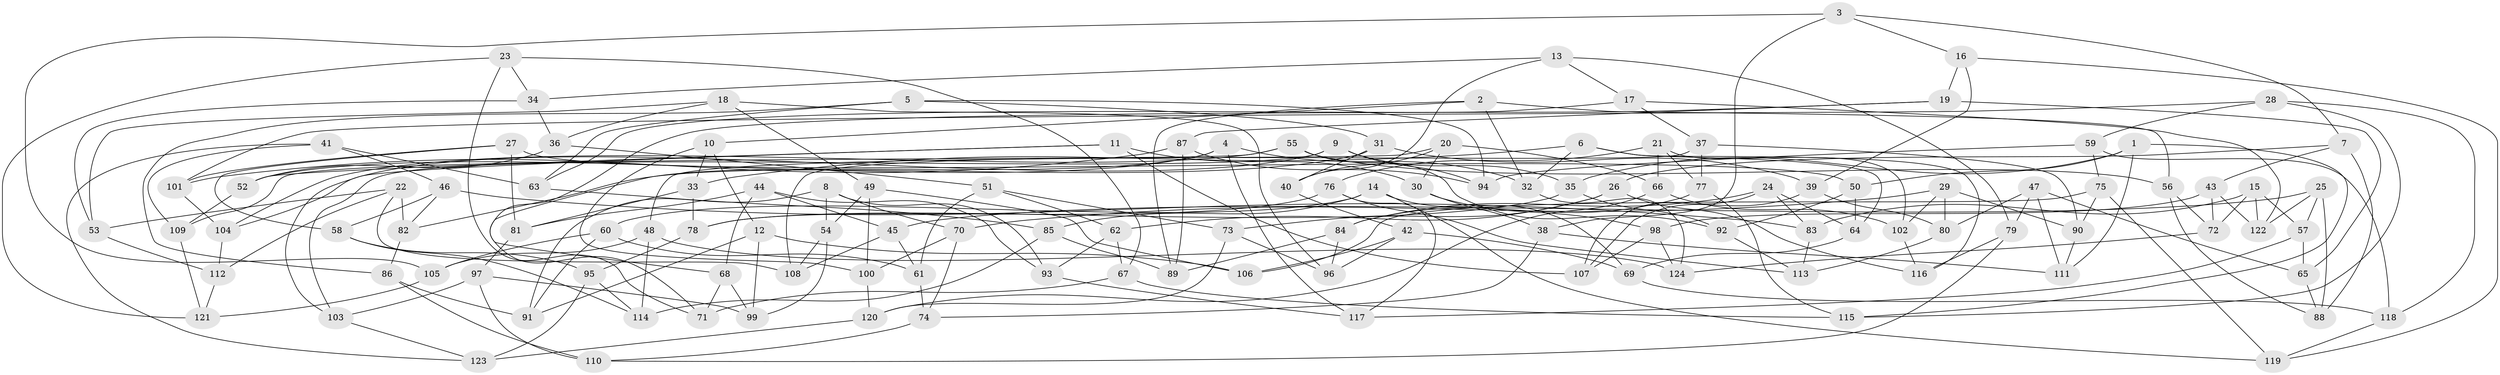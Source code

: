 // Generated by graph-tools (version 1.1) at 2025/50/03/09/25 03:50:45]
// undirected, 124 vertices, 248 edges
graph export_dot {
graph [start="1"]
  node [color=gray90,style=filled];
  1;
  2;
  3;
  4;
  5;
  6;
  7;
  8;
  9;
  10;
  11;
  12;
  13;
  14;
  15;
  16;
  17;
  18;
  19;
  20;
  21;
  22;
  23;
  24;
  25;
  26;
  27;
  28;
  29;
  30;
  31;
  32;
  33;
  34;
  35;
  36;
  37;
  38;
  39;
  40;
  41;
  42;
  43;
  44;
  45;
  46;
  47;
  48;
  49;
  50;
  51;
  52;
  53;
  54;
  55;
  56;
  57;
  58;
  59;
  60;
  61;
  62;
  63;
  64;
  65;
  66;
  67;
  68;
  69;
  70;
  71;
  72;
  73;
  74;
  75;
  76;
  77;
  78;
  79;
  80;
  81;
  82;
  83;
  84;
  85;
  86;
  87;
  88;
  89;
  90;
  91;
  92;
  93;
  94;
  95;
  96;
  97;
  98;
  99;
  100;
  101;
  102;
  103;
  104;
  105;
  106;
  107;
  108;
  109;
  110;
  111;
  112;
  113;
  114;
  115;
  116;
  117;
  118;
  119;
  120;
  121;
  122;
  123;
  124;
  1 -- 115;
  1 -- 35;
  1 -- 50;
  1 -- 111;
  2 -- 10;
  2 -- 56;
  2 -- 89;
  2 -- 32;
  3 -- 38;
  3 -- 105;
  3 -- 16;
  3 -- 7;
  4 -- 52;
  4 -- 71;
  4 -- 117;
  4 -- 32;
  5 -- 94;
  5 -- 86;
  5 -- 31;
  5 -- 63;
  6 -- 64;
  6 -- 116;
  6 -- 32;
  6 -- 33;
  7 -- 43;
  7 -- 26;
  7 -- 88;
  8 -- 93;
  8 -- 70;
  8 -- 91;
  8 -- 54;
  9 -- 35;
  9 -- 94;
  9 -- 103;
  9 -- 104;
  10 -- 12;
  10 -- 100;
  10 -- 33;
  11 -- 107;
  11 -- 30;
  11 -- 103;
  11 -- 52;
  12 -- 106;
  12 -- 91;
  12 -- 99;
  13 -- 34;
  13 -- 17;
  13 -- 40;
  13 -- 79;
  14 -- 60;
  14 -- 119;
  14 -- 85;
  14 -- 69;
  15 -- 83;
  15 -- 72;
  15 -- 122;
  15 -- 57;
  16 -- 19;
  16 -- 39;
  16 -- 119;
  17 -- 37;
  17 -- 63;
  17 -- 122;
  18 -- 96;
  18 -- 53;
  18 -- 49;
  18 -- 36;
  19 -- 87;
  19 -- 65;
  19 -- 68;
  20 -- 40;
  20 -- 48;
  20 -- 30;
  20 -- 66;
  21 -- 76;
  21 -- 77;
  21 -- 66;
  21 -- 102;
  22 -- 112;
  22 -- 82;
  22 -- 108;
  22 -- 53;
  23 -- 67;
  23 -- 121;
  23 -- 71;
  23 -- 34;
  24 -- 107;
  24 -- 64;
  24 -- 83;
  24 -- 84;
  25 -- 45;
  25 -- 88;
  25 -- 57;
  25 -- 122;
  26 -- 73;
  26 -- 116;
  26 -- 62;
  27 -- 50;
  27 -- 81;
  27 -- 101;
  27 -- 58;
  28 -- 101;
  28 -- 118;
  28 -- 115;
  28 -- 59;
  29 -- 102;
  29 -- 90;
  29 -- 80;
  29 -- 70;
  30 -- 98;
  30 -- 38;
  31 -- 39;
  31 -- 40;
  31 -- 82;
  32 -- 124;
  33 -- 78;
  33 -- 81;
  34 -- 36;
  34 -- 53;
  35 -- 92;
  35 -- 78;
  36 -- 51;
  36 -- 52;
  37 -- 90;
  37 -- 77;
  37 -- 108;
  38 -- 111;
  38 -- 74;
  39 -- 107;
  39 -- 80;
  40 -- 42;
  41 -- 123;
  41 -- 63;
  41 -- 46;
  41 -- 109;
  42 -- 69;
  42 -- 96;
  42 -- 106;
  43 -- 98;
  43 -- 72;
  43 -- 122;
  44 -- 93;
  44 -- 45;
  44 -- 68;
  44 -- 81;
  45 -- 61;
  45 -- 108;
  46 -- 58;
  46 -- 83;
  46 -- 82;
  47 -- 65;
  47 -- 80;
  47 -- 111;
  47 -- 79;
  48 -- 124;
  48 -- 105;
  48 -- 114;
  49 -- 100;
  49 -- 54;
  49 -- 106;
  50 -- 64;
  50 -- 92;
  51 -- 62;
  51 -- 73;
  51 -- 61;
  52 -- 109;
  53 -- 112;
  54 -- 108;
  54 -- 99;
  55 -- 109;
  55 -- 56;
  55 -- 104;
  55 -- 92;
  56 -- 72;
  56 -- 88;
  57 -- 65;
  57 -- 117;
  58 -- 114;
  58 -- 95;
  59 -- 94;
  59 -- 118;
  59 -- 75;
  60 -- 105;
  60 -- 91;
  60 -- 61;
  61 -- 74;
  62 -- 93;
  62 -- 67;
  63 -- 85;
  64 -- 69;
  65 -- 88;
  66 -- 120;
  66 -- 102;
  67 -- 115;
  67 -- 71;
  68 -- 99;
  68 -- 71;
  69 -- 118;
  70 -- 74;
  70 -- 100;
  72 -- 124;
  73 -- 96;
  73 -- 120;
  74 -- 110;
  75 -- 119;
  75 -- 90;
  75 -- 106;
  76 -- 117;
  76 -- 78;
  76 -- 113;
  77 -- 84;
  77 -- 115;
  78 -- 95;
  79 -- 110;
  79 -- 116;
  80 -- 113;
  81 -- 97;
  82 -- 86;
  83 -- 113;
  84 -- 89;
  84 -- 96;
  85 -- 114;
  85 -- 89;
  86 -- 91;
  86 -- 110;
  87 -- 94;
  87 -- 89;
  87 -- 101;
  90 -- 111;
  92 -- 113;
  93 -- 117;
  95 -- 114;
  95 -- 123;
  97 -- 103;
  97 -- 110;
  97 -- 99;
  98 -- 124;
  98 -- 107;
  100 -- 120;
  101 -- 104;
  102 -- 116;
  103 -- 123;
  104 -- 112;
  105 -- 121;
  109 -- 121;
  112 -- 121;
  118 -- 119;
  120 -- 123;
}
